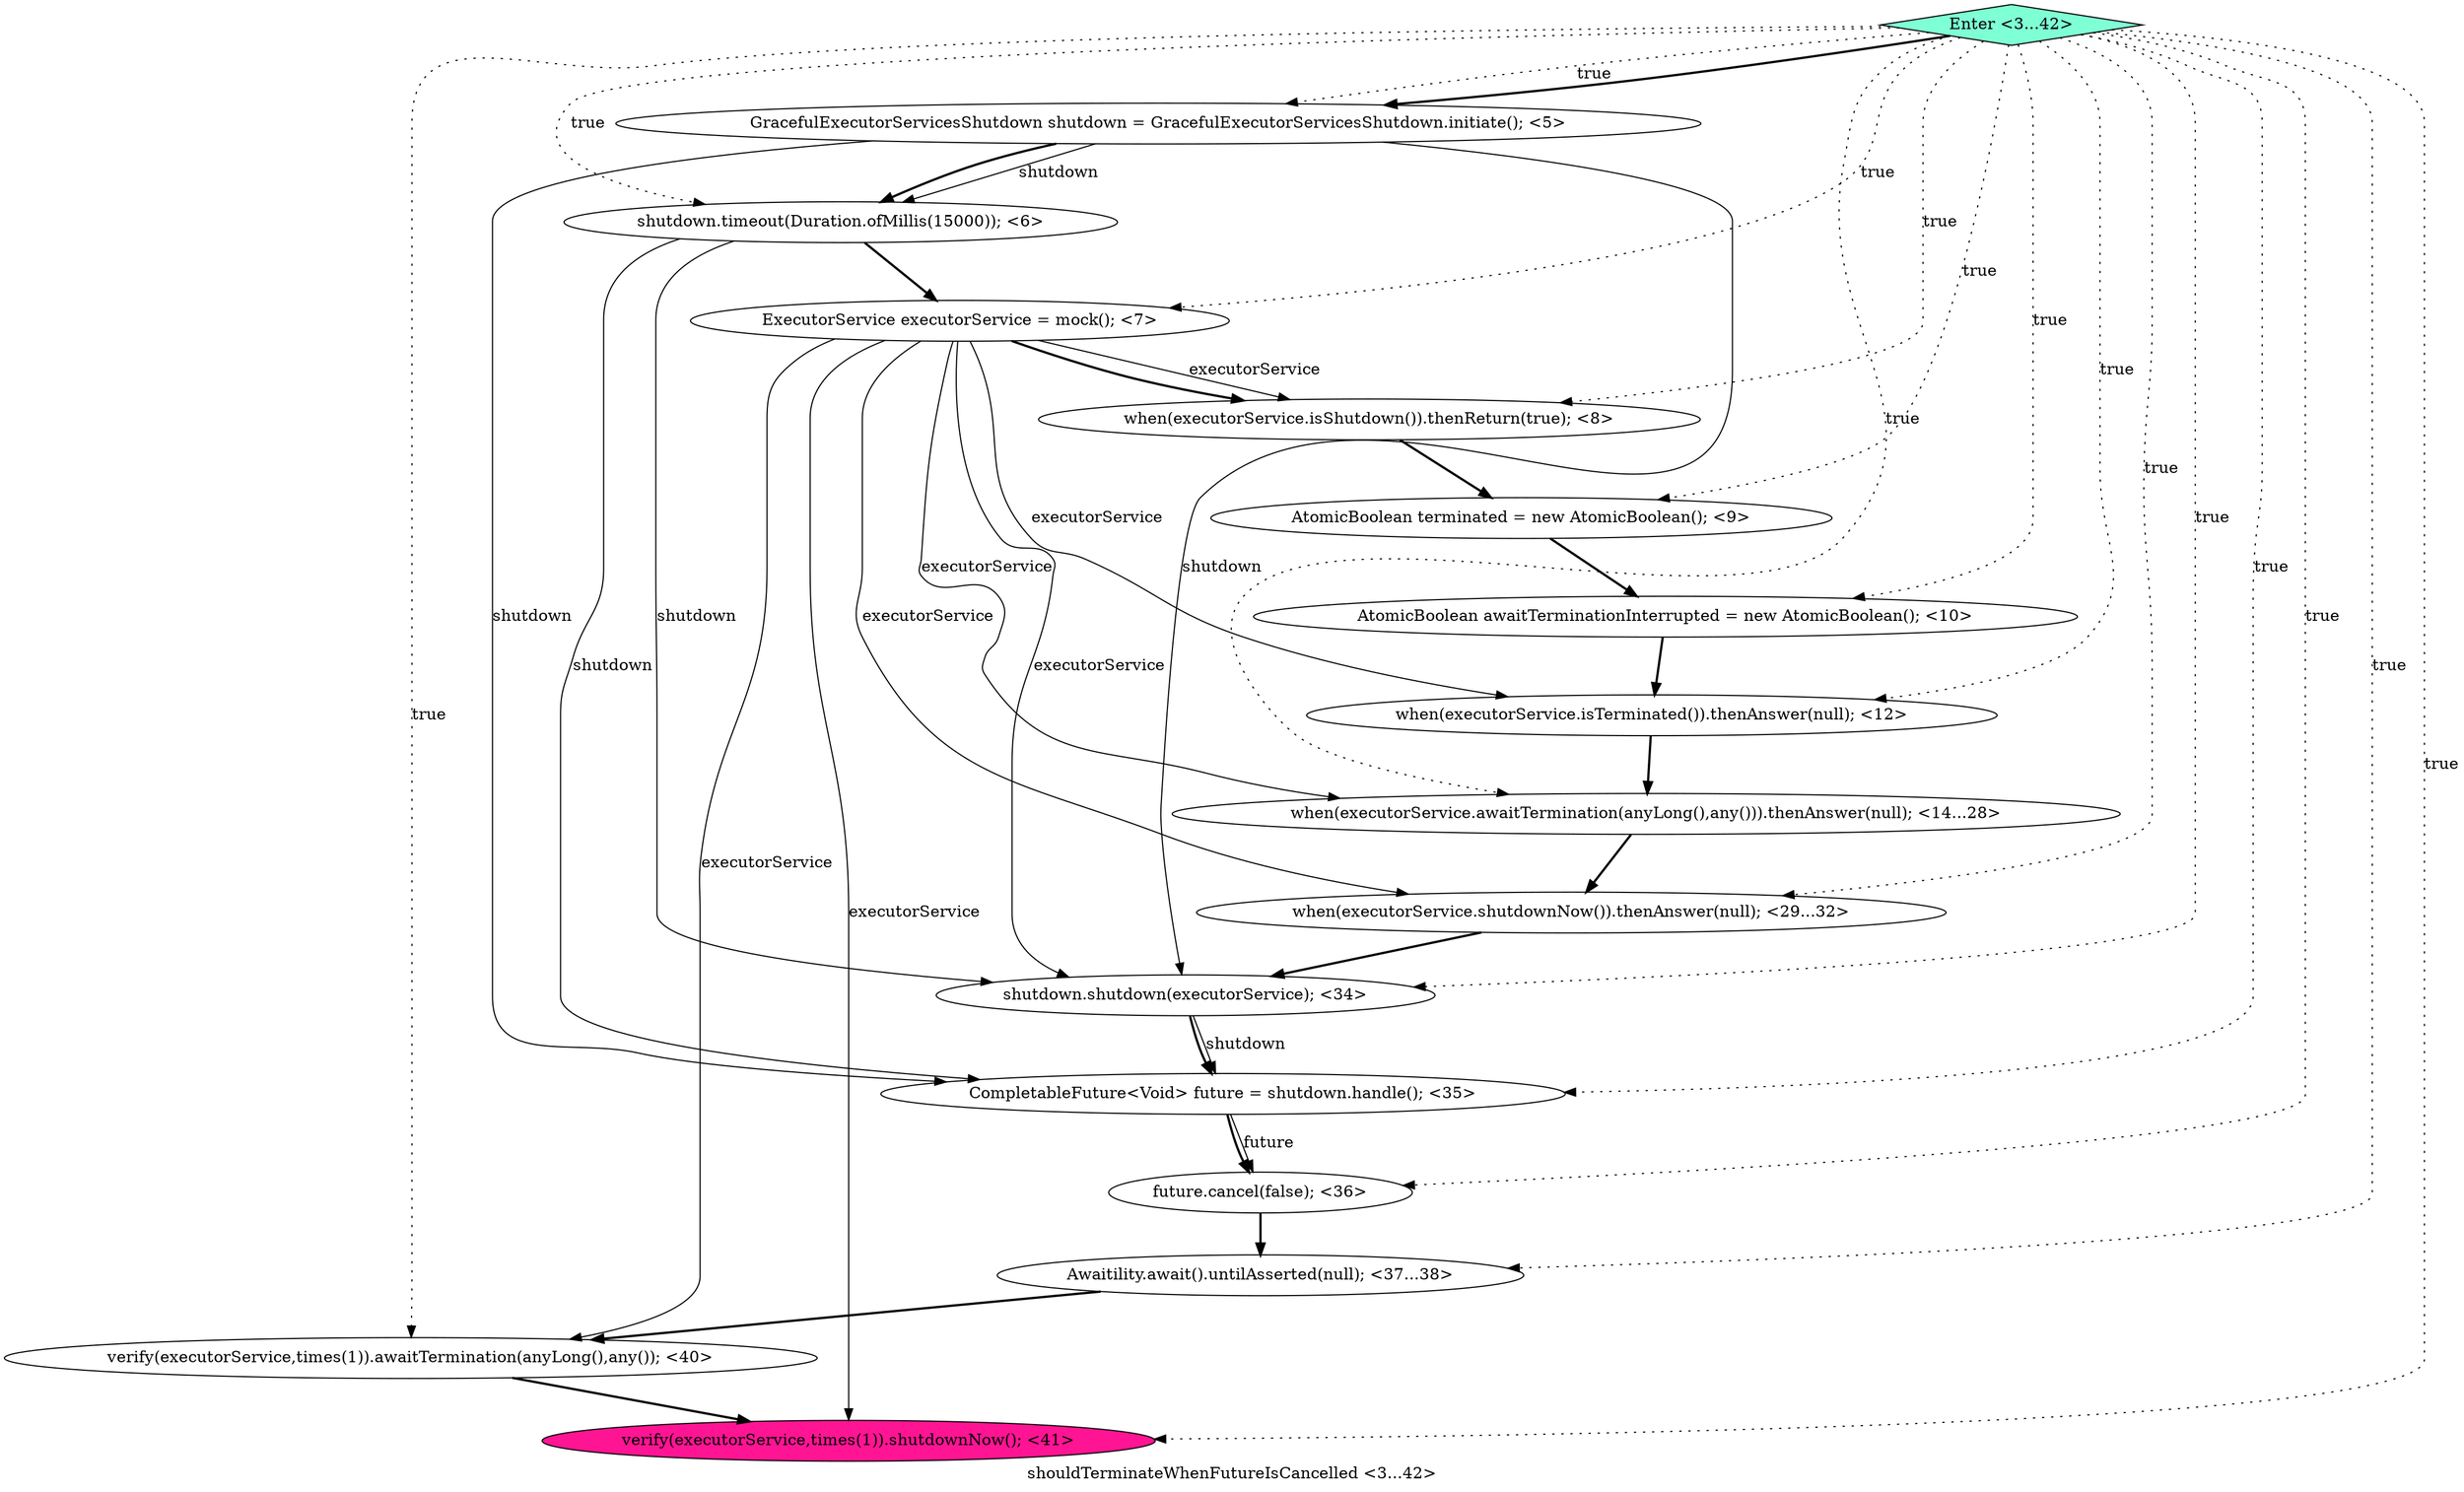 digraph PDG {
label = "shouldTerminateWhenFutureIsCancelled <3...42>";
0.3 [style = filled, label = "when(executorService.isShutdown()).thenReturn(true); <8>", fillcolor = white, shape = ellipse];
0.10 [style = filled, label = "CompletableFuture<Void> future = shutdown.handle(); <35>", fillcolor = white, shape = ellipse];
0.13 [style = filled, label = "verify(executorService,times(1)).awaitTermination(anyLong(),any()); <40>", fillcolor = white, shape = ellipse];
0.14 [style = filled, label = "verify(executorService,times(1)).shutdownNow(); <41>", fillcolor = deeppink, shape = ellipse];
0.2 [style = filled, label = "ExecutorService executorService = mock(); <7>", fillcolor = white, shape = ellipse];
0.9 [style = filled, label = "shutdown.shutdown(executorService); <34>", fillcolor = white, shape = ellipse];
0.1 [style = filled, label = "shutdown.timeout(Duration.ofMillis(15000)); <6>", fillcolor = white, shape = ellipse];
0.7 [style = filled, label = "when(executorService.awaitTermination(anyLong(),any())).thenAnswer(null); <14...28>", fillcolor = white, shape = ellipse];
0.8 [style = filled, label = "when(executorService.shutdownNow()).thenAnswer(null); <29...32>", fillcolor = white, shape = ellipse];
0.12 [style = filled, label = "Awaitility.await().untilAsserted(null); <37...38>", fillcolor = white, shape = ellipse];
0.0 [style = filled, label = "GracefulExecutorServicesShutdown shutdown = GracefulExecutorServicesShutdown.initiate(); <5>", fillcolor = white, shape = ellipse];
0.6 [style = filled, label = "when(executorService.isTerminated()).thenAnswer(null); <12>", fillcolor = white, shape = ellipse];
0.15 [style = filled, label = "Enter <3...42>", fillcolor = aquamarine, shape = diamond];
0.5 [style = filled, label = "AtomicBoolean awaitTerminationInterrupted = new AtomicBoolean(); <10>", fillcolor = white, shape = ellipse];
0.4 [style = filled, label = "AtomicBoolean terminated = new AtomicBoolean(); <9>", fillcolor = white, shape = ellipse];
0.11 [style = filled, label = "future.cancel(false); <36>", fillcolor = white, shape = ellipse];
0.0 -> 0.1 [style = solid, label="shutdown"];
0.0 -> 0.1 [style = bold, label=""];
0.0 -> 0.9 [style = solid, label="shutdown"];
0.0 -> 0.10 [style = solid, label="shutdown"];
0.1 -> 0.2 [style = bold, label=""];
0.1 -> 0.9 [style = solid, label="shutdown"];
0.1 -> 0.10 [style = solid, label="shutdown"];
0.2 -> 0.3 [style = solid, label="executorService"];
0.2 -> 0.3 [style = bold, label=""];
0.2 -> 0.6 [style = solid, label="executorService"];
0.2 -> 0.7 [style = solid, label="executorService"];
0.2 -> 0.8 [style = solid, label="executorService"];
0.2 -> 0.9 [style = solid, label="executorService"];
0.2 -> 0.13 [style = solid, label="executorService"];
0.2 -> 0.14 [style = solid, label="executorService"];
0.3 -> 0.4 [style = bold, label=""];
0.4 -> 0.5 [style = bold, label=""];
0.5 -> 0.6 [style = bold, label=""];
0.6 -> 0.7 [style = bold, label=""];
0.7 -> 0.8 [style = bold, label=""];
0.8 -> 0.9 [style = bold, label=""];
0.9 -> 0.10 [style = solid, label="shutdown"];
0.9 -> 0.10 [style = bold, label=""];
0.10 -> 0.11 [style = solid, label="future"];
0.10 -> 0.11 [style = bold, label=""];
0.11 -> 0.12 [style = bold, label=""];
0.12 -> 0.13 [style = bold, label=""];
0.13 -> 0.14 [style = bold, label=""];
0.15 -> 0.0 [style = dotted, label="true"];
0.15 -> 0.0 [style = bold, label=""];
0.15 -> 0.1 [style = dotted, label="true"];
0.15 -> 0.2 [style = dotted, label="true"];
0.15 -> 0.3 [style = dotted, label="true"];
0.15 -> 0.4 [style = dotted, label="true"];
0.15 -> 0.5 [style = dotted, label="true"];
0.15 -> 0.6 [style = dotted, label="true"];
0.15 -> 0.7 [style = dotted, label="true"];
0.15 -> 0.8 [style = dotted, label="true"];
0.15 -> 0.9 [style = dotted, label="true"];
0.15 -> 0.10 [style = dotted, label="true"];
0.15 -> 0.11 [style = dotted, label="true"];
0.15 -> 0.12 [style = dotted, label="true"];
0.15 -> 0.13 [style = dotted, label="true"];
0.15 -> 0.14 [style = dotted, label="true"];
}
